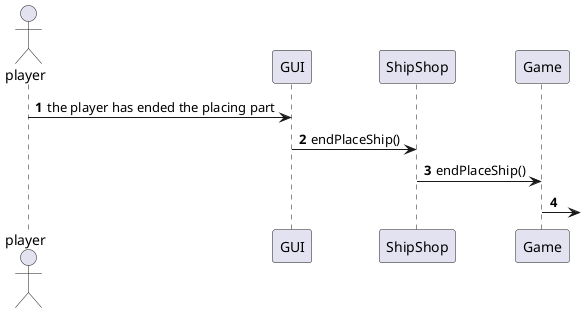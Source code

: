@startuml

autonumber
actor player

player -> GUI: the player has ended the placing part

GUI -> ShipShop: endPlaceShip()

ShipShop -> Game: endPlaceShip()

Game ->

@enduml